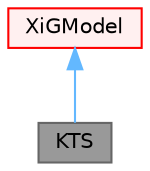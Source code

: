 digraph "KTS"
{
 // LATEX_PDF_SIZE
  bgcolor="transparent";
  edge [fontname=Helvetica,fontsize=10,labelfontname=Helvetica,labelfontsize=10];
  node [fontname=Helvetica,fontsize=10,shape=box,height=0.2,width=0.4];
  Node1 [id="Node000001",label="KTS",height=0.2,width=0.4,color="gray40", fillcolor="grey60", style="filled", fontcolor="black",tooltip="Simple Kolmogorov time-scale (KTS) model for the flame-wrinling generation rate."];
  Node2 -> Node1 [id="edge1_Node000001_Node000002",dir="back",color="steelblue1",style="solid",tooltip=" "];
  Node2 [id="Node000002",label="XiGModel",height=0.2,width=0.4,color="red", fillcolor="#FFF0F0", style="filled",URL="$classFoam_1_1XiGModel.html",tooltip="Base-class for all Xi generation models used by the b-Xi combustion model. See Technical Report SH/RE..."];
}
